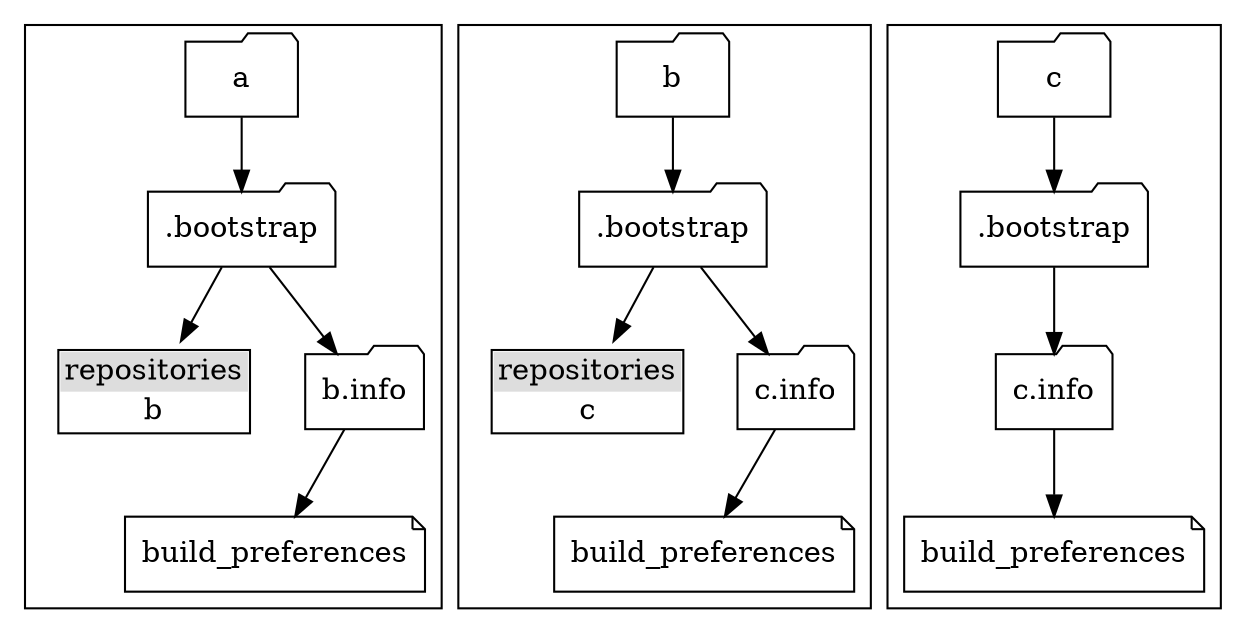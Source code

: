 digraph pic {
     node [shape= folder];

	subgraph cluster_0 {
		"a" -> "a.bootstrap"
		"a.bootstrap"    [ label=".bootstrap" ]
		"a.bootstrap" -> "a.repositories"
		"a.repositories"  [ shape="none", label=< <TABLE BORDER="1" CELLBORDER="0" CELLSPACING="0">
<TR><TD bgcolor="#DDDDDD">repositories</TD></TR>
<TR><TD PORT="f0">b</TD></TR>
</TABLE>>];
		"a.bootstrap" -> "a.b"
		"a.b"                  [ label="b.info" ]
		"a.b"         -> "a.build_preferences"
		"a.build_preferences"  [ label="build_preferences", shape="note" ]
	}

	subgraph cluster_1 {
		"b" -> "b.bootstrap"
		"b.bootstrap"     [ label=".bootstrap" ]
		"b.bootstrap" -> "b.repositories"
		"b.repositories"  [ shape="none", label=< <TABLE BORDER="1" CELLBORDER="0" CELLSPACING="0">
<TR><TD bgcolor="#DDDDDD">repositories</TD></TR>
<TR><TD PORT="f0">c</TD></TR>
</TABLE>>];
		"b.bootstrap" -> "b.c"
		"b.c"                  [ label="c.info" ]
		"b.c"         -> "b.build_preferences"
		"b.build_preferences"  [ label="build_preferences", shape="note" ]
	}

	subgraph cluster_2 {
		"c" -> "c.bootstrap"
		"c.bootstrap" [ label=".bootstrap" ]
		"c.bootstrap" -> "c.c"
		"c.c"                  [ label="c.info" ]
		"c.c"         -> "c.build_preferences"
		"c.build_preferences"  [ label="build_preferences", shape="note" ]
	}
}